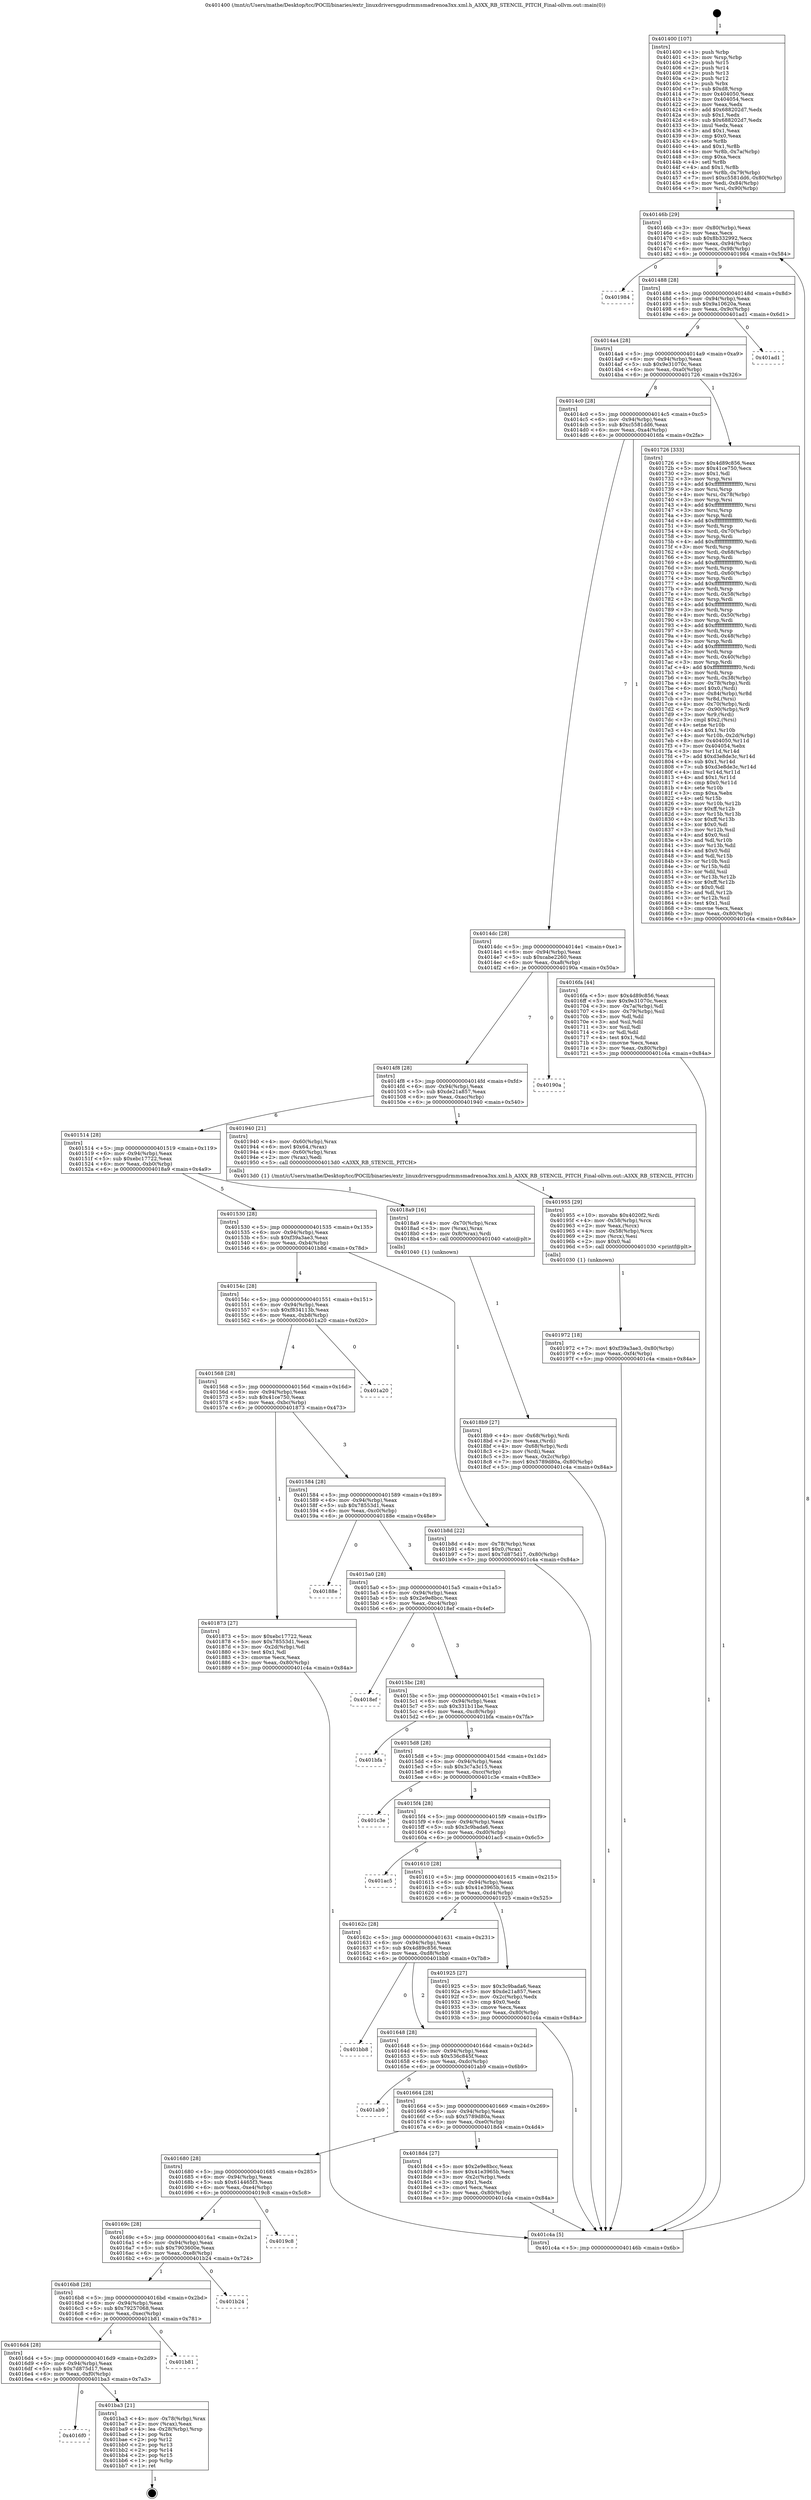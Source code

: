 digraph "0x401400" {
  label = "0x401400 (/mnt/c/Users/mathe/Desktop/tcc/POCII/binaries/extr_linuxdriversgpudrmmsmadrenoa3xx.xml.h_A3XX_RB_STENCIL_PITCH_Final-ollvm.out::main(0))"
  labelloc = "t"
  node[shape=record]

  Entry [label="",width=0.3,height=0.3,shape=circle,fillcolor=black,style=filled]
  "0x40146b" [label="{
     0x40146b [29]\l
     | [instrs]\l
     &nbsp;&nbsp;0x40146b \<+3\>: mov -0x80(%rbp),%eax\l
     &nbsp;&nbsp;0x40146e \<+2\>: mov %eax,%ecx\l
     &nbsp;&nbsp;0x401470 \<+6\>: sub $0x8b332992,%ecx\l
     &nbsp;&nbsp;0x401476 \<+6\>: mov %eax,-0x94(%rbp)\l
     &nbsp;&nbsp;0x40147c \<+6\>: mov %ecx,-0x98(%rbp)\l
     &nbsp;&nbsp;0x401482 \<+6\>: je 0000000000401984 \<main+0x584\>\l
  }"]
  "0x401984" [label="{
     0x401984\l
  }", style=dashed]
  "0x401488" [label="{
     0x401488 [28]\l
     | [instrs]\l
     &nbsp;&nbsp;0x401488 \<+5\>: jmp 000000000040148d \<main+0x8d\>\l
     &nbsp;&nbsp;0x40148d \<+6\>: mov -0x94(%rbp),%eax\l
     &nbsp;&nbsp;0x401493 \<+5\>: sub $0x9a10620a,%eax\l
     &nbsp;&nbsp;0x401498 \<+6\>: mov %eax,-0x9c(%rbp)\l
     &nbsp;&nbsp;0x40149e \<+6\>: je 0000000000401ad1 \<main+0x6d1\>\l
  }"]
  Exit [label="",width=0.3,height=0.3,shape=circle,fillcolor=black,style=filled,peripheries=2]
  "0x401ad1" [label="{
     0x401ad1\l
  }", style=dashed]
  "0x4014a4" [label="{
     0x4014a4 [28]\l
     | [instrs]\l
     &nbsp;&nbsp;0x4014a4 \<+5\>: jmp 00000000004014a9 \<main+0xa9\>\l
     &nbsp;&nbsp;0x4014a9 \<+6\>: mov -0x94(%rbp),%eax\l
     &nbsp;&nbsp;0x4014af \<+5\>: sub $0x9e31070c,%eax\l
     &nbsp;&nbsp;0x4014b4 \<+6\>: mov %eax,-0xa0(%rbp)\l
     &nbsp;&nbsp;0x4014ba \<+6\>: je 0000000000401726 \<main+0x326\>\l
  }"]
  "0x4016f0" [label="{
     0x4016f0\l
  }", style=dashed]
  "0x401726" [label="{
     0x401726 [333]\l
     | [instrs]\l
     &nbsp;&nbsp;0x401726 \<+5\>: mov $0x4d89c856,%eax\l
     &nbsp;&nbsp;0x40172b \<+5\>: mov $0x41ce750,%ecx\l
     &nbsp;&nbsp;0x401730 \<+2\>: mov $0x1,%dl\l
     &nbsp;&nbsp;0x401732 \<+3\>: mov %rsp,%rsi\l
     &nbsp;&nbsp;0x401735 \<+4\>: add $0xfffffffffffffff0,%rsi\l
     &nbsp;&nbsp;0x401739 \<+3\>: mov %rsi,%rsp\l
     &nbsp;&nbsp;0x40173c \<+4\>: mov %rsi,-0x78(%rbp)\l
     &nbsp;&nbsp;0x401740 \<+3\>: mov %rsp,%rsi\l
     &nbsp;&nbsp;0x401743 \<+4\>: add $0xfffffffffffffff0,%rsi\l
     &nbsp;&nbsp;0x401747 \<+3\>: mov %rsi,%rsp\l
     &nbsp;&nbsp;0x40174a \<+3\>: mov %rsp,%rdi\l
     &nbsp;&nbsp;0x40174d \<+4\>: add $0xfffffffffffffff0,%rdi\l
     &nbsp;&nbsp;0x401751 \<+3\>: mov %rdi,%rsp\l
     &nbsp;&nbsp;0x401754 \<+4\>: mov %rdi,-0x70(%rbp)\l
     &nbsp;&nbsp;0x401758 \<+3\>: mov %rsp,%rdi\l
     &nbsp;&nbsp;0x40175b \<+4\>: add $0xfffffffffffffff0,%rdi\l
     &nbsp;&nbsp;0x40175f \<+3\>: mov %rdi,%rsp\l
     &nbsp;&nbsp;0x401762 \<+4\>: mov %rdi,-0x68(%rbp)\l
     &nbsp;&nbsp;0x401766 \<+3\>: mov %rsp,%rdi\l
     &nbsp;&nbsp;0x401769 \<+4\>: add $0xfffffffffffffff0,%rdi\l
     &nbsp;&nbsp;0x40176d \<+3\>: mov %rdi,%rsp\l
     &nbsp;&nbsp;0x401770 \<+4\>: mov %rdi,-0x60(%rbp)\l
     &nbsp;&nbsp;0x401774 \<+3\>: mov %rsp,%rdi\l
     &nbsp;&nbsp;0x401777 \<+4\>: add $0xfffffffffffffff0,%rdi\l
     &nbsp;&nbsp;0x40177b \<+3\>: mov %rdi,%rsp\l
     &nbsp;&nbsp;0x40177e \<+4\>: mov %rdi,-0x58(%rbp)\l
     &nbsp;&nbsp;0x401782 \<+3\>: mov %rsp,%rdi\l
     &nbsp;&nbsp;0x401785 \<+4\>: add $0xfffffffffffffff0,%rdi\l
     &nbsp;&nbsp;0x401789 \<+3\>: mov %rdi,%rsp\l
     &nbsp;&nbsp;0x40178c \<+4\>: mov %rdi,-0x50(%rbp)\l
     &nbsp;&nbsp;0x401790 \<+3\>: mov %rsp,%rdi\l
     &nbsp;&nbsp;0x401793 \<+4\>: add $0xfffffffffffffff0,%rdi\l
     &nbsp;&nbsp;0x401797 \<+3\>: mov %rdi,%rsp\l
     &nbsp;&nbsp;0x40179a \<+4\>: mov %rdi,-0x48(%rbp)\l
     &nbsp;&nbsp;0x40179e \<+3\>: mov %rsp,%rdi\l
     &nbsp;&nbsp;0x4017a1 \<+4\>: add $0xfffffffffffffff0,%rdi\l
     &nbsp;&nbsp;0x4017a5 \<+3\>: mov %rdi,%rsp\l
     &nbsp;&nbsp;0x4017a8 \<+4\>: mov %rdi,-0x40(%rbp)\l
     &nbsp;&nbsp;0x4017ac \<+3\>: mov %rsp,%rdi\l
     &nbsp;&nbsp;0x4017af \<+4\>: add $0xfffffffffffffff0,%rdi\l
     &nbsp;&nbsp;0x4017b3 \<+3\>: mov %rdi,%rsp\l
     &nbsp;&nbsp;0x4017b6 \<+4\>: mov %rdi,-0x38(%rbp)\l
     &nbsp;&nbsp;0x4017ba \<+4\>: mov -0x78(%rbp),%rdi\l
     &nbsp;&nbsp;0x4017be \<+6\>: movl $0x0,(%rdi)\l
     &nbsp;&nbsp;0x4017c4 \<+7\>: mov -0x84(%rbp),%r8d\l
     &nbsp;&nbsp;0x4017cb \<+3\>: mov %r8d,(%rsi)\l
     &nbsp;&nbsp;0x4017ce \<+4\>: mov -0x70(%rbp),%rdi\l
     &nbsp;&nbsp;0x4017d2 \<+7\>: mov -0x90(%rbp),%r9\l
     &nbsp;&nbsp;0x4017d9 \<+3\>: mov %r9,(%rdi)\l
     &nbsp;&nbsp;0x4017dc \<+3\>: cmpl $0x2,(%rsi)\l
     &nbsp;&nbsp;0x4017df \<+4\>: setne %r10b\l
     &nbsp;&nbsp;0x4017e3 \<+4\>: and $0x1,%r10b\l
     &nbsp;&nbsp;0x4017e7 \<+4\>: mov %r10b,-0x2d(%rbp)\l
     &nbsp;&nbsp;0x4017eb \<+8\>: mov 0x404050,%r11d\l
     &nbsp;&nbsp;0x4017f3 \<+7\>: mov 0x404054,%ebx\l
     &nbsp;&nbsp;0x4017fa \<+3\>: mov %r11d,%r14d\l
     &nbsp;&nbsp;0x4017fd \<+7\>: add $0xd3e8de3c,%r14d\l
     &nbsp;&nbsp;0x401804 \<+4\>: sub $0x1,%r14d\l
     &nbsp;&nbsp;0x401808 \<+7\>: sub $0xd3e8de3c,%r14d\l
     &nbsp;&nbsp;0x40180f \<+4\>: imul %r14d,%r11d\l
     &nbsp;&nbsp;0x401813 \<+4\>: and $0x1,%r11d\l
     &nbsp;&nbsp;0x401817 \<+4\>: cmp $0x0,%r11d\l
     &nbsp;&nbsp;0x40181b \<+4\>: sete %r10b\l
     &nbsp;&nbsp;0x40181f \<+3\>: cmp $0xa,%ebx\l
     &nbsp;&nbsp;0x401822 \<+4\>: setl %r15b\l
     &nbsp;&nbsp;0x401826 \<+3\>: mov %r10b,%r12b\l
     &nbsp;&nbsp;0x401829 \<+4\>: xor $0xff,%r12b\l
     &nbsp;&nbsp;0x40182d \<+3\>: mov %r15b,%r13b\l
     &nbsp;&nbsp;0x401830 \<+4\>: xor $0xff,%r13b\l
     &nbsp;&nbsp;0x401834 \<+3\>: xor $0x0,%dl\l
     &nbsp;&nbsp;0x401837 \<+3\>: mov %r12b,%sil\l
     &nbsp;&nbsp;0x40183a \<+4\>: and $0x0,%sil\l
     &nbsp;&nbsp;0x40183e \<+3\>: and %dl,%r10b\l
     &nbsp;&nbsp;0x401841 \<+3\>: mov %r13b,%dil\l
     &nbsp;&nbsp;0x401844 \<+4\>: and $0x0,%dil\l
     &nbsp;&nbsp;0x401848 \<+3\>: and %dl,%r15b\l
     &nbsp;&nbsp;0x40184b \<+3\>: or %r10b,%sil\l
     &nbsp;&nbsp;0x40184e \<+3\>: or %r15b,%dil\l
     &nbsp;&nbsp;0x401851 \<+3\>: xor %dil,%sil\l
     &nbsp;&nbsp;0x401854 \<+3\>: or %r13b,%r12b\l
     &nbsp;&nbsp;0x401857 \<+4\>: xor $0xff,%r12b\l
     &nbsp;&nbsp;0x40185b \<+3\>: or $0x0,%dl\l
     &nbsp;&nbsp;0x40185e \<+3\>: and %dl,%r12b\l
     &nbsp;&nbsp;0x401861 \<+3\>: or %r12b,%sil\l
     &nbsp;&nbsp;0x401864 \<+4\>: test $0x1,%sil\l
     &nbsp;&nbsp;0x401868 \<+3\>: cmovne %ecx,%eax\l
     &nbsp;&nbsp;0x40186b \<+3\>: mov %eax,-0x80(%rbp)\l
     &nbsp;&nbsp;0x40186e \<+5\>: jmp 0000000000401c4a \<main+0x84a\>\l
  }"]
  "0x4014c0" [label="{
     0x4014c0 [28]\l
     | [instrs]\l
     &nbsp;&nbsp;0x4014c0 \<+5\>: jmp 00000000004014c5 \<main+0xc5\>\l
     &nbsp;&nbsp;0x4014c5 \<+6\>: mov -0x94(%rbp),%eax\l
     &nbsp;&nbsp;0x4014cb \<+5\>: sub $0xc5581dd6,%eax\l
     &nbsp;&nbsp;0x4014d0 \<+6\>: mov %eax,-0xa4(%rbp)\l
     &nbsp;&nbsp;0x4014d6 \<+6\>: je 00000000004016fa \<main+0x2fa\>\l
  }"]
  "0x401ba3" [label="{
     0x401ba3 [21]\l
     | [instrs]\l
     &nbsp;&nbsp;0x401ba3 \<+4\>: mov -0x78(%rbp),%rax\l
     &nbsp;&nbsp;0x401ba7 \<+2\>: mov (%rax),%eax\l
     &nbsp;&nbsp;0x401ba9 \<+4\>: lea -0x28(%rbp),%rsp\l
     &nbsp;&nbsp;0x401bad \<+1\>: pop %rbx\l
     &nbsp;&nbsp;0x401bae \<+2\>: pop %r12\l
     &nbsp;&nbsp;0x401bb0 \<+2\>: pop %r13\l
     &nbsp;&nbsp;0x401bb2 \<+2\>: pop %r14\l
     &nbsp;&nbsp;0x401bb4 \<+2\>: pop %r15\l
     &nbsp;&nbsp;0x401bb6 \<+1\>: pop %rbp\l
     &nbsp;&nbsp;0x401bb7 \<+1\>: ret\l
  }"]
  "0x4016fa" [label="{
     0x4016fa [44]\l
     | [instrs]\l
     &nbsp;&nbsp;0x4016fa \<+5\>: mov $0x4d89c856,%eax\l
     &nbsp;&nbsp;0x4016ff \<+5\>: mov $0x9e31070c,%ecx\l
     &nbsp;&nbsp;0x401704 \<+3\>: mov -0x7a(%rbp),%dl\l
     &nbsp;&nbsp;0x401707 \<+4\>: mov -0x79(%rbp),%sil\l
     &nbsp;&nbsp;0x40170b \<+3\>: mov %dl,%dil\l
     &nbsp;&nbsp;0x40170e \<+3\>: and %sil,%dil\l
     &nbsp;&nbsp;0x401711 \<+3\>: xor %sil,%dl\l
     &nbsp;&nbsp;0x401714 \<+3\>: or %dl,%dil\l
     &nbsp;&nbsp;0x401717 \<+4\>: test $0x1,%dil\l
     &nbsp;&nbsp;0x40171b \<+3\>: cmovne %ecx,%eax\l
     &nbsp;&nbsp;0x40171e \<+3\>: mov %eax,-0x80(%rbp)\l
     &nbsp;&nbsp;0x401721 \<+5\>: jmp 0000000000401c4a \<main+0x84a\>\l
  }"]
  "0x4014dc" [label="{
     0x4014dc [28]\l
     | [instrs]\l
     &nbsp;&nbsp;0x4014dc \<+5\>: jmp 00000000004014e1 \<main+0xe1\>\l
     &nbsp;&nbsp;0x4014e1 \<+6\>: mov -0x94(%rbp),%eax\l
     &nbsp;&nbsp;0x4014e7 \<+5\>: sub $0xcabe2260,%eax\l
     &nbsp;&nbsp;0x4014ec \<+6\>: mov %eax,-0xa8(%rbp)\l
     &nbsp;&nbsp;0x4014f2 \<+6\>: je 000000000040190a \<main+0x50a\>\l
  }"]
  "0x401c4a" [label="{
     0x401c4a [5]\l
     | [instrs]\l
     &nbsp;&nbsp;0x401c4a \<+5\>: jmp 000000000040146b \<main+0x6b\>\l
  }"]
  "0x401400" [label="{
     0x401400 [107]\l
     | [instrs]\l
     &nbsp;&nbsp;0x401400 \<+1\>: push %rbp\l
     &nbsp;&nbsp;0x401401 \<+3\>: mov %rsp,%rbp\l
     &nbsp;&nbsp;0x401404 \<+2\>: push %r15\l
     &nbsp;&nbsp;0x401406 \<+2\>: push %r14\l
     &nbsp;&nbsp;0x401408 \<+2\>: push %r13\l
     &nbsp;&nbsp;0x40140a \<+2\>: push %r12\l
     &nbsp;&nbsp;0x40140c \<+1\>: push %rbx\l
     &nbsp;&nbsp;0x40140d \<+7\>: sub $0xd8,%rsp\l
     &nbsp;&nbsp;0x401414 \<+7\>: mov 0x404050,%eax\l
     &nbsp;&nbsp;0x40141b \<+7\>: mov 0x404054,%ecx\l
     &nbsp;&nbsp;0x401422 \<+2\>: mov %eax,%edx\l
     &nbsp;&nbsp;0x401424 \<+6\>: add $0x688202d7,%edx\l
     &nbsp;&nbsp;0x40142a \<+3\>: sub $0x1,%edx\l
     &nbsp;&nbsp;0x40142d \<+6\>: sub $0x688202d7,%edx\l
     &nbsp;&nbsp;0x401433 \<+3\>: imul %edx,%eax\l
     &nbsp;&nbsp;0x401436 \<+3\>: and $0x1,%eax\l
     &nbsp;&nbsp;0x401439 \<+3\>: cmp $0x0,%eax\l
     &nbsp;&nbsp;0x40143c \<+4\>: sete %r8b\l
     &nbsp;&nbsp;0x401440 \<+4\>: and $0x1,%r8b\l
     &nbsp;&nbsp;0x401444 \<+4\>: mov %r8b,-0x7a(%rbp)\l
     &nbsp;&nbsp;0x401448 \<+3\>: cmp $0xa,%ecx\l
     &nbsp;&nbsp;0x40144b \<+4\>: setl %r8b\l
     &nbsp;&nbsp;0x40144f \<+4\>: and $0x1,%r8b\l
     &nbsp;&nbsp;0x401453 \<+4\>: mov %r8b,-0x79(%rbp)\l
     &nbsp;&nbsp;0x401457 \<+7\>: movl $0xc5581dd6,-0x80(%rbp)\l
     &nbsp;&nbsp;0x40145e \<+6\>: mov %edi,-0x84(%rbp)\l
     &nbsp;&nbsp;0x401464 \<+7\>: mov %rsi,-0x90(%rbp)\l
  }"]
  "0x4016d4" [label="{
     0x4016d4 [28]\l
     | [instrs]\l
     &nbsp;&nbsp;0x4016d4 \<+5\>: jmp 00000000004016d9 \<main+0x2d9\>\l
     &nbsp;&nbsp;0x4016d9 \<+6\>: mov -0x94(%rbp),%eax\l
     &nbsp;&nbsp;0x4016df \<+5\>: sub $0x7d875d17,%eax\l
     &nbsp;&nbsp;0x4016e4 \<+6\>: mov %eax,-0xf0(%rbp)\l
     &nbsp;&nbsp;0x4016ea \<+6\>: je 0000000000401ba3 \<main+0x7a3\>\l
  }"]
  "0x401b81" [label="{
     0x401b81\l
  }", style=dashed]
  "0x40190a" [label="{
     0x40190a\l
  }", style=dashed]
  "0x4014f8" [label="{
     0x4014f8 [28]\l
     | [instrs]\l
     &nbsp;&nbsp;0x4014f8 \<+5\>: jmp 00000000004014fd \<main+0xfd\>\l
     &nbsp;&nbsp;0x4014fd \<+6\>: mov -0x94(%rbp),%eax\l
     &nbsp;&nbsp;0x401503 \<+5\>: sub $0xde21a857,%eax\l
     &nbsp;&nbsp;0x401508 \<+6\>: mov %eax,-0xac(%rbp)\l
     &nbsp;&nbsp;0x40150e \<+6\>: je 0000000000401940 \<main+0x540\>\l
  }"]
  "0x4016b8" [label="{
     0x4016b8 [28]\l
     | [instrs]\l
     &nbsp;&nbsp;0x4016b8 \<+5\>: jmp 00000000004016bd \<main+0x2bd\>\l
     &nbsp;&nbsp;0x4016bd \<+6\>: mov -0x94(%rbp),%eax\l
     &nbsp;&nbsp;0x4016c3 \<+5\>: sub $0x79257068,%eax\l
     &nbsp;&nbsp;0x4016c8 \<+6\>: mov %eax,-0xec(%rbp)\l
     &nbsp;&nbsp;0x4016ce \<+6\>: je 0000000000401b81 \<main+0x781\>\l
  }"]
  "0x401940" [label="{
     0x401940 [21]\l
     | [instrs]\l
     &nbsp;&nbsp;0x401940 \<+4\>: mov -0x60(%rbp),%rax\l
     &nbsp;&nbsp;0x401944 \<+6\>: movl $0x64,(%rax)\l
     &nbsp;&nbsp;0x40194a \<+4\>: mov -0x60(%rbp),%rax\l
     &nbsp;&nbsp;0x40194e \<+2\>: mov (%rax),%edi\l
     &nbsp;&nbsp;0x401950 \<+5\>: call 00000000004013d0 \<A3XX_RB_STENCIL_PITCH\>\l
     | [calls]\l
     &nbsp;&nbsp;0x4013d0 \{1\} (/mnt/c/Users/mathe/Desktop/tcc/POCII/binaries/extr_linuxdriversgpudrmmsmadrenoa3xx.xml.h_A3XX_RB_STENCIL_PITCH_Final-ollvm.out::A3XX_RB_STENCIL_PITCH)\l
  }"]
  "0x401514" [label="{
     0x401514 [28]\l
     | [instrs]\l
     &nbsp;&nbsp;0x401514 \<+5\>: jmp 0000000000401519 \<main+0x119\>\l
     &nbsp;&nbsp;0x401519 \<+6\>: mov -0x94(%rbp),%eax\l
     &nbsp;&nbsp;0x40151f \<+5\>: sub $0xebc17722,%eax\l
     &nbsp;&nbsp;0x401524 \<+6\>: mov %eax,-0xb0(%rbp)\l
     &nbsp;&nbsp;0x40152a \<+6\>: je 00000000004018a9 \<main+0x4a9\>\l
  }"]
  "0x401b24" [label="{
     0x401b24\l
  }", style=dashed]
  "0x4018a9" [label="{
     0x4018a9 [16]\l
     | [instrs]\l
     &nbsp;&nbsp;0x4018a9 \<+4\>: mov -0x70(%rbp),%rax\l
     &nbsp;&nbsp;0x4018ad \<+3\>: mov (%rax),%rax\l
     &nbsp;&nbsp;0x4018b0 \<+4\>: mov 0x8(%rax),%rdi\l
     &nbsp;&nbsp;0x4018b4 \<+5\>: call 0000000000401040 \<atoi@plt\>\l
     | [calls]\l
     &nbsp;&nbsp;0x401040 \{1\} (unknown)\l
  }"]
  "0x401530" [label="{
     0x401530 [28]\l
     | [instrs]\l
     &nbsp;&nbsp;0x401530 \<+5\>: jmp 0000000000401535 \<main+0x135\>\l
     &nbsp;&nbsp;0x401535 \<+6\>: mov -0x94(%rbp),%eax\l
     &nbsp;&nbsp;0x40153b \<+5\>: sub $0xf39a3ae3,%eax\l
     &nbsp;&nbsp;0x401540 \<+6\>: mov %eax,-0xb4(%rbp)\l
     &nbsp;&nbsp;0x401546 \<+6\>: je 0000000000401b8d \<main+0x78d\>\l
  }"]
  "0x40169c" [label="{
     0x40169c [28]\l
     | [instrs]\l
     &nbsp;&nbsp;0x40169c \<+5\>: jmp 00000000004016a1 \<main+0x2a1\>\l
     &nbsp;&nbsp;0x4016a1 \<+6\>: mov -0x94(%rbp),%eax\l
     &nbsp;&nbsp;0x4016a7 \<+5\>: sub $0x7903600e,%eax\l
     &nbsp;&nbsp;0x4016ac \<+6\>: mov %eax,-0xe8(%rbp)\l
     &nbsp;&nbsp;0x4016b2 \<+6\>: je 0000000000401b24 \<main+0x724\>\l
  }"]
  "0x401b8d" [label="{
     0x401b8d [22]\l
     | [instrs]\l
     &nbsp;&nbsp;0x401b8d \<+4\>: mov -0x78(%rbp),%rax\l
     &nbsp;&nbsp;0x401b91 \<+6\>: movl $0x0,(%rax)\l
     &nbsp;&nbsp;0x401b97 \<+7\>: movl $0x7d875d17,-0x80(%rbp)\l
     &nbsp;&nbsp;0x401b9e \<+5\>: jmp 0000000000401c4a \<main+0x84a\>\l
  }"]
  "0x40154c" [label="{
     0x40154c [28]\l
     | [instrs]\l
     &nbsp;&nbsp;0x40154c \<+5\>: jmp 0000000000401551 \<main+0x151\>\l
     &nbsp;&nbsp;0x401551 \<+6\>: mov -0x94(%rbp),%eax\l
     &nbsp;&nbsp;0x401557 \<+5\>: sub $0xf834113b,%eax\l
     &nbsp;&nbsp;0x40155c \<+6\>: mov %eax,-0xb8(%rbp)\l
     &nbsp;&nbsp;0x401562 \<+6\>: je 0000000000401a20 \<main+0x620\>\l
  }"]
  "0x4019c8" [label="{
     0x4019c8\l
  }", style=dashed]
  "0x401a20" [label="{
     0x401a20\l
  }", style=dashed]
  "0x401568" [label="{
     0x401568 [28]\l
     | [instrs]\l
     &nbsp;&nbsp;0x401568 \<+5\>: jmp 000000000040156d \<main+0x16d\>\l
     &nbsp;&nbsp;0x40156d \<+6\>: mov -0x94(%rbp),%eax\l
     &nbsp;&nbsp;0x401573 \<+5\>: sub $0x41ce750,%eax\l
     &nbsp;&nbsp;0x401578 \<+6\>: mov %eax,-0xbc(%rbp)\l
     &nbsp;&nbsp;0x40157e \<+6\>: je 0000000000401873 \<main+0x473\>\l
  }"]
  "0x401972" [label="{
     0x401972 [18]\l
     | [instrs]\l
     &nbsp;&nbsp;0x401972 \<+7\>: movl $0xf39a3ae3,-0x80(%rbp)\l
     &nbsp;&nbsp;0x401979 \<+6\>: mov %eax,-0xf4(%rbp)\l
     &nbsp;&nbsp;0x40197f \<+5\>: jmp 0000000000401c4a \<main+0x84a\>\l
  }"]
  "0x401873" [label="{
     0x401873 [27]\l
     | [instrs]\l
     &nbsp;&nbsp;0x401873 \<+5\>: mov $0xebc17722,%eax\l
     &nbsp;&nbsp;0x401878 \<+5\>: mov $0x78553d1,%ecx\l
     &nbsp;&nbsp;0x40187d \<+3\>: mov -0x2d(%rbp),%dl\l
     &nbsp;&nbsp;0x401880 \<+3\>: test $0x1,%dl\l
     &nbsp;&nbsp;0x401883 \<+3\>: cmovne %ecx,%eax\l
     &nbsp;&nbsp;0x401886 \<+3\>: mov %eax,-0x80(%rbp)\l
     &nbsp;&nbsp;0x401889 \<+5\>: jmp 0000000000401c4a \<main+0x84a\>\l
  }"]
  "0x401584" [label="{
     0x401584 [28]\l
     | [instrs]\l
     &nbsp;&nbsp;0x401584 \<+5\>: jmp 0000000000401589 \<main+0x189\>\l
     &nbsp;&nbsp;0x401589 \<+6\>: mov -0x94(%rbp),%eax\l
     &nbsp;&nbsp;0x40158f \<+5\>: sub $0x78553d1,%eax\l
     &nbsp;&nbsp;0x401594 \<+6\>: mov %eax,-0xc0(%rbp)\l
     &nbsp;&nbsp;0x40159a \<+6\>: je 000000000040188e \<main+0x48e\>\l
  }"]
  "0x4018b9" [label="{
     0x4018b9 [27]\l
     | [instrs]\l
     &nbsp;&nbsp;0x4018b9 \<+4\>: mov -0x68(%rbp),%rdi\l
     &nbsp;&nbsp;0x4018bd \<+2\>: mov %eax,(%rdi)\l
     &nbsp;&nbsp;0x4018bf \<+4\>: mov -0x68(%rbp),%rdi\l
     &nbsp;&nbsp;0x4018c3 \<+2\>: mov (%rdi),%eax\l
     &nbsp;&nbsp;0x4018c5 \<+3\>: mov %eax,-0x2c(%rbp)\l
     &nbsp;&nbsp;0x4018c8 \<+7\>: movl $0x5789d80a,-0x80(%rbp)\l
     &nbsp;&nbsp;0x4018cf \<+5\>: jmp 0000000000401c4a \<main+0x84a\>\l
  }"]
  "0x401955" [label="{
     0x401955 [29]\l
     | [instrs]\l
     &nbsp;&nbsp;0x401955 \<+10\>: movabs $0x4020f2,%rdi\l
     &nbsp;&nbsp;0x40195f \<+4\>: mov -0x58(%rbp),%rcx\l
     &nbsp;&nbsp;0x401963 \<+2\>: mov %eax,(%rcx)\l
     &nbsp;&nbsp;0x401965 \<+4\>: mov -0x58(%rbp),%rcx\l
     &nbsp;&nbsp;0x401969 \<+2\>: mov (%rcx),%esi\l
     &nbsp;&nbsp;0x40196b \<+2\>: mov $0x0,%al\l
     &nbsp;&nbsp;0x40196d \<+5\>: call 0000000000401030 \<printf@plt\>\l
     | [calls]\l
     &nbsp;&nbsp;0x401030 \{1\} (unknown)\l
  }"]
  "0x40188e" [label="{
     0x40188e\l
  }", style=dashed]
  "0x4015a0" [label="{
     0x4015a0 [28]\l
     | [instrs]\l
     &nbsp;&nbsp;0x4015a0 \<+5\>: jmp 00000000004015a5 \<main+0x1a5\>\l
     &nbsp;&nbsp;0x4015a5 \<+6\>: mov -0x94(%rbp),%eax\l
     &nbsp;&nbsp;0x4015ab \<+5\>: sub $0x2e9e8bcc,%eax\l
     &nbsp;&nbsp;0x4015b0 \<+6\>: mov %eax,-0xc4(%rbp)\l
     &nbsp;&nbsp;0x4015b6 \<+6\>: je 00000000004018ef \<main+0x4ef\>\l
  }"]
  "0x401680" [label="{
     0x401680 [28]\l
     | [instrs]\l
     &nbsp;&nbsp;0x401680 \<+5\>: jmp 0000000000401685 \<main+0x285\>\l
     &nbsp;&nbsp;0x401685 \<+6\>: mov -0x94(%rbp),%eax\l
     &nbsp;&nbsp;0x40168b \<+5\>: sub $0x614465f3,%eax\l
     &nbsp;&nbsp;0x401690 \<+6\>: mov %eax,-0xe4(%rbp)\l
     &nbsp;&nbsp;0x401696 \<+6\>: je 00000000004019c8 \<main+0x5c8\>\l
  }"]
  "0x4018ef" [label="{
     0x4018ef\l
  }", style=dashed]
  "0x4015bc" [label="{
     0x4015bc [28]\l
     | [instrs]\l
     &nbsp;&nbsp;0x4015bc \<+5\>: jmp 00000000004015c1 \<main+0x1c1\>\l
     &nbsp;&nbsp;0x4015c1 \<+6\>: mov -0x94(%rbp),%eax\l
     &nbsp;&nbsp;0x4015c7 \<+5\>: sub $0x331b11be,%eax\l
     &nbsp;&nbsp;0x4015cc \<+6\>: mov %eax,-0xc8(%rbp)\l
     &nbsp;&nbsp;0x4015d2 \<+6\>: je 0000000000401bfa \<main+0x7fa\>\l
  }"]
  "0x4018d4" [label="{
     0x4018d4 [27]\l
     | [instrs]\l
     &nbsp;&nbsp;0x4018d4 \<+5\>: mov $0x2e9e8bcc,%eax\l
     &nbsp;&nbsp;0x4018d9 \<+5\>: mov $0x41e3965b,%ecx\l
     &nbsp;&nbsp;0x4018de \<+3\>: mov -0x2c(%rbp),%edx\l
     &nbsp;&nbsp;0x4018e1 \<+3\>: cmp $0x1,%edx\l
     &nbsp;&nbsp;0x4018e4 \<+3\>: cmovl %ecx,%eax\l
     &nbsp;&nbsp;0x4018e7 \<+3\>: mov %eax,-0x80(%rbp)\l
     &nbsp;&nbsp;0x4018ea \<+5\>: jmp 0000000000401c4a \<main+0x84a\>\l
  }"]
  "0x401bfa" [label="{
     0x401bfa\l
  }", style=dashed]
  "0x4015d8" [label="{
     0x4015d8 [28]\l
     | [instrs]\l
     &nbsp;&nbsp;0x4015d8 \<+5\>: jmp 00000000004015dd \<main+0x1dd\>\l
     &nbsp;&nbsp;0x4015dd \<+6\>: mov -0x94(%rbp),%eax\l
     &nbsp;&nbsp;0x4015e3 \<+5\>: sub $0x3c7a3c15,%eax\l
     &nbsp;&nbsp;0x4015e8 \<+6\>: mov %eax,-0xcc(%rbp)\l
     &nbsp;&nbsp;0x4015ee \<+6\>: je 0000000000401c3e \<main+0x83e\>\l
  }"]
  "0x401664" [label="{
     0x401664 [28]\l
     | [instrs]\l
     &nbsp;&nbsp;0x401664 \<+5\>: jmp 0000000000401669 \<main+0x269\>\l
     &nbsp;&nbsp;0x401669 \<+6\>: mov -0x94(%rbp),%eax\l
     &nbsp;&nbsp;0x40166f \<+5\>: sub $0x5789d80a,%eax\l
     &nbsp;&nbsp;0x401674 \<+6\>: mov %eax,-0xe0(%rbp)\l
     &nbsp;&nbsp;0x40167a \<+6\>: je 00000000004018d4 \<main+0x4d4\>\l
  }"]
  "0x401c3e" [label="{
     0x401c3e\l
  }", style=dashed]
  "0x4015f4" [label="{
     0x4015f4 [28]\l
     | [instrs]\l
     &nbsp;&nbsp;0x4015f4 \<+5\>: jmp 00000000004015f9 \<main+0x1f9\>\l
     &nbsp;&nbsp;0x4015f9 \<+6\>: mov -0x94(%rbp),%eax\l
     &nbsp;&nbsp;0x4015ff \<+5\>: sub $0x3c9bada6,%eax\l
     &nbsp;&nbsp;0x401604 \<+6\>: mov %eax,-0xd0(%rbp)\l
     &nbsp;&nbsp;0x40160a \<+6\>: je 0000000000401ac5 \<main+0x6c5\>\l
  }"]
  "0x401ab9" [label="{
     0x401ab9\l
  }", style=dashed]
  "0x401ac5" [label="{
     0x401ac5\l
  }", style=dashed]
  "0x401610" [label="{
     0x401610 [28]\l
     | [instrs]\l
     &nbsp;&nbsp;0x401610 \<+5\>: jmp 0000000000401615 \<main+0x215\>\l
     &nbsp;&nbsp;0x401615 \<+6\>: mov -0x94(%rbp),%eax\l
     &nbsp;&nbsp;0x40161b \<+5\>: sub $0x41e3965b,%eax\l
     &nbsp;&nbsp;0x401620 \<+6\>: mov %eax,-0xd4(%rbp)\l
     &nbsp;&nbsp;0x401626 \<+6\>: je 0000000000401925 \<main+0x525\>\l
  }"]
  "0x401648" [label="{
     0x401648 [28]\l
     | [instrs]\l
     &nbsp;&nbsp;0x401648 \<+5\>: jmp 000000000040164d \<main+0x24d\>\l
     &nbsp;&nbsp;0x40164d \<+6\>: mov -0x94(%rbp),%eax\l
     &nbsp;&nbsp;0x401653 \<+5\>: sub $0x536c845f,%eax\l
     &nbsp;&nbsp;0x401658 \<+6\>: mov %eax,-0xdc(%rbp)\l
     &nbsp;&nbsp;0x40165e \<+6\>: je 0000000000401ab9 \<main+0x6b9\>\l
  }"]
  "0x401925" [label="{
     0x401925 [27]\l
     | [instrs]\l
     &nbsp;&nbsp;0x401925 \<+5\>: mov $0x3c9bada6,%eax\l
     &nbsp;&nbsp;0x40192a \<+5\>: mov $0xde21a857,%ecx\l
     &nbsp;&nbsp;0x40192f \<+3\>: mov -0x2c(%rbp),%edx\l
     &nbsp;&nbsp;0x401932 \<+3\>: cmp $0x0,%edx\l
     &nbsp;&nbsp;0x401935 \<+3\>: cmove %ecx,%eax\l
     &nbsp;&nbsp;0x401938 \<+3\>: mov %eax,-0x80(%rbp)\l
     &nbsp;&nbsp;0x40193b \<+5\>: jmp 0000000000401c4a \<main+0x84a\>\l
  }"]
  "0x40162c" [label="{
     0x40162c [28]\l
     | [instrs]\l
     &nbsp;&nbsp;0x40162c \<+5\>: jmp 0000000000401631 \<main+0x231\>\l
     &nbsp;&nbsp;0x401631 \<+6\>: mov -0x94(%rbp),%eax\l
     &nbsp;&nbsp;0x401637 \<+5\>: sub $0x4d89c856,%eax\l
     &nbsp;&nbsp;0x40163c \<+6\>: mov %eax,-0xd8(%rbp)\l
     &nbsp;&nbsp;0x401642 \<+6\>: je 0000000000401bb8 \<main+0x7b8\>\l
  }"]
  "0x401bb8" [label="{
     0x401bb8\l
  }", style=dashed]
  Entry -> "0x401400" [label=" 1"]
  "0x40146b" -> "0x401984" [label=" 0"]
  "0x40146b" -> "0x401488" [label=" 9"]
  "0x401ba3" -> Exit [label=" 1"]
  "0x401488" -> "0x401ad1" [label=" 0"]
  "0x401488" -> "0x4014a4" [label=" 9"]
  "0x4016d4" -> "0x4016f0" [label=" 0"]
  "0x4014a4" -> "0x401726" [label=" 1"]
  "0x4014a4" -> "0x4014c0" [label=" 8"]
  "0x4016d4" -> "0x401ba3" [label=" 1"]
  "0x4014c0" -> "0x4016fa" [label=" 1"]
  "0x4014c0" -> "0x4014dc" [label=" 7"]
  "0x4016fa" -> "0x401c4a" [label=" 1"]
  "0x401400" -> "0x40146b" [label=" 1"]
  "0x401c4a" -> "0x40146b" [label=" 8"]
  "0x4016b8" -> "0x4016d4" [label=" 1"]
  "0x401726" -> "0x401c4a" [label=" 1"]
  "0x4016b8" -> "0x401b81" [label=" 0"]
  "0x4014dc" -> "0x40190a" [label=" 0"]
  "0x4014dc" -> "0x4014f8" [label=" 7"]
  "0x40169c" -> "0x4016b8" [label=" 1"]
  "0x4014f8" -> "0x401940" [label=" 1"]
  "0x4014f8" -> "0x401514" [label=" 6"]
  "0x40169c" -> "0x401b24" [label=" 0"]
  "0x401514" -> "0x4018a9" [label=" 1"]
  "0x401514" -> "0x401530" [label=" 5"]
  "0x401680" -> "0x40169c" [label=" 1"]
  "0x401530" -> "0x401b8d" [label=" 1"]
  "0x401530" -> "0x40154c" [label=" 4"]
  "0x401680" -> "0x4019c8" [label=" 0"]
  "0x40154c" -> "0x401a20" [label=" 0"]
  "0x40154c" -> "0x401568" [label=" 4"]
  "0x401b8d" -> "0x401c4a" [label=" 1"]
  "0x401568" -> "0x401873" [label=" 1"]
  "0x401568" -> "0x401584" [label=" 3"]
  "0x401873" -> "0x401c4a" [label=" 1"]
  "0x4018a9" -> "0x4018b9" [label=" 1"]
  "0x4018b9" -> "0x401c4a" [label=" 1"]
  "0x401972" -> "0x401c4a" [label=" 1"]
  "0x401584" -> "0x40188e" [label=" 0"]
  "0x401584" -> "0x4015a0" [label=" 3"]
  "0x401955" -> "0x401972" [label=" 1"]
  "0x4015a0" -> "0x4018ef" [label=" 0"]
  "0x4015a0" -> "0x4015bc" [label=" 3"]
  "0x401940" -> "0x401955" [label=" 1"]
  "0x4015bc" -> "0x401bfa" [label=" 0"]
  "0x4015bc" -> "0x4015d8" [label=" 3"]
  "0x401925" -> "0x401c4a" [label=" 1"]
  "0x4015d8" -> "0x401c3e" [label=" 0"]
  "0x4015d8" -> "0x4015f4" [label=" 3"]
  "0x401664" -> "0x401680" [label=" 1"]
  "0x4015f4" -> "0x401ac5" [label=" 0"]
  "0x4015f4" -> "0x401610" [label=" 3"]
  "0x401664" -> "0x4018d4" [label=" 1"]
  "0x401610" -> "0x401925" [label=" 1"]
  "0x401610" -> "0x40162c" [label=" 2"]
  "0x401648" -> "0x401664" [label=" 2"]
  "0x40162c" -> "0x401bb8" [label=" 0"]
  "0x40162c" -> "0x401648" [label=" 2"]
  "0x4018d4" -> "0x401c4a" [label=" 1"]
  "0x401648" -> "0x401ab9" [label=" 0"]
}

